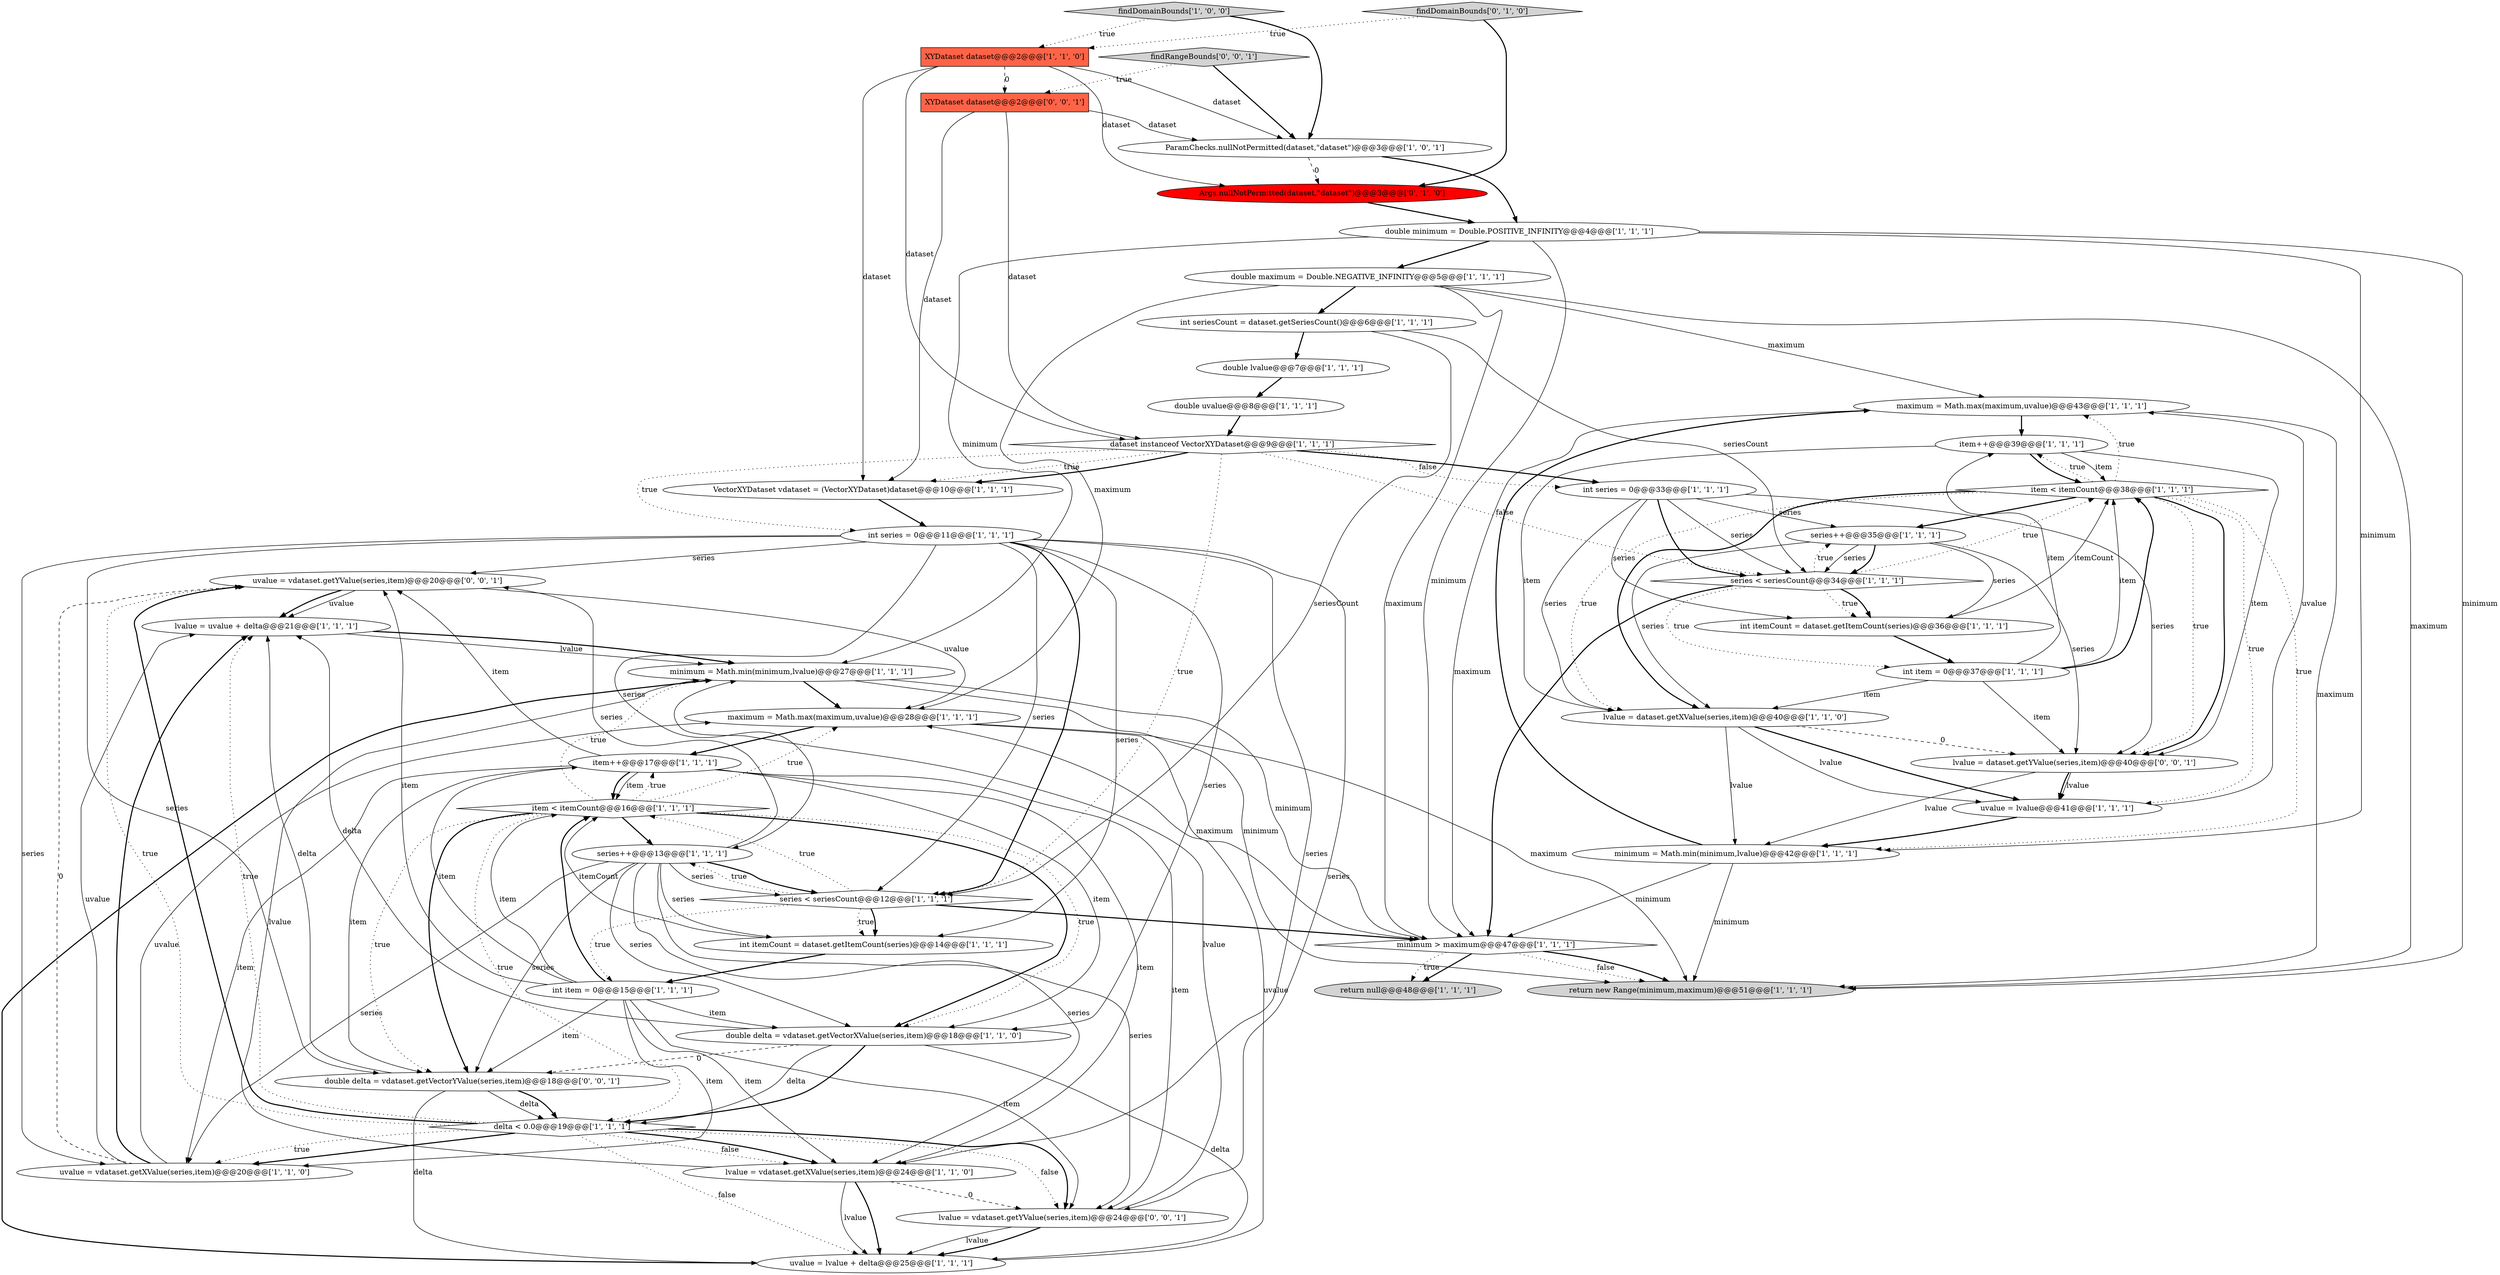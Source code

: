digraph {
7 [style = filled, label = "VectorXYDataset vdataset = (VectorXYDataset)dataset@@@10@@@['1', '1', '1']", fillcolor = white, shape = ellipse image = "AAA0AAABBB1BBB"];
3 [style = filled, label = "int seriesCount = dataset.getSeriesCount()@@@6@@@['1', '1', '1']", fillcolor = white, shape = ellipse image = "AAA0AAABBB1BBB"];
32 [style = filled, label = "series < seriesCount@@@34@@@['1', '1', '1']", fillcolor = white, shape = diamond image = "AAA0AAABBB1BBB"];
38 [style = filled, label = "item++@@@39@@@['1', '1', '1']", fillcolor = white, shape = ellipse image = "AAA0AAABBB1BBB"];
44 [style = filled, label = "lvalue = dataset.getYValue(series,item)@@@40@@@['0', '0', '1']", fillcolor = white, shape = ellipse image = "AAA0AAABBB3BBB"];
22 [style = filled, label = "ParamChecks.nullNotPermitted(dataset,\"dataset\")@@@3@@@['1', '0', '1']", fillcolor = white, shape = ellipse image = "AAA0AAABBB1BBB"];
5 [style = filled, label = "uvalue = lvalue@@@41@@@['1', '1', '1']", fillcolor = white, shape = ellipse image = "AAA0AAABBB1BBB"];
10 [style = filled, label = "item < itemCount@@@38@@@['1', '1', '1']", fillcolor = white, shape = diamond image = "AAA0AAABBB1BBB"];
26 [style = filled, label = "return null@@@48@@@['1', '1', '1']", fillcolor = lightgray, shape = ellipse image = "AAA0AAABBB1BBB"];
17 [style = filled, label = "maximum = Math.max(maximum,uvalue)@@@43@@@['1', '1', '1']", fillcolor = white, shape = ellipse image = "AAA0AAABBB1BBB"];
15 [style = filled, label = "dataset instanceof VectorXYDataset@@@9@@@['1', '1', '1']", fillcolor = white, shape = diamond image = "AAA0AAABBB1BBB"];
12 [style = filled, label = "return new Range(minimum,maximum)@@@51@@@['1', '1', '1']", fillcolor = lightgray, shape = ellipse image = "AAA0AAABBB1BBB"];
34 [style = filled, label = "findDomainBounds['1', '0', '0']", fillcolor = lightgray, shape = diamond image = "AAA0AAABBB1BBB"];
46 [style = filled, label = "uvalue = vdataset.getYValue(series,item)@@@20@@@['0', '0', '1']", fillcolor = white, shape = ellipse image = "AAA0AAABBB3BBB"];
13 [style = filled, label = "minimum = Math.min(minimum,lvalue)@@@27@@@['1', '1', '1']", fillcolor = white, shape = ellipse image = "AAA0AAABBB1BBB"];
35 [style = filled, label = "series++@@@13@@@['1', '1', '1']", fillcolor = white, shape = ellipse image = "AAA0AAABBB1BBB"];
42 [style = filled, label = "lvalue = vdataset.getYValue(series,item)@@@24@@@['0', '0', '1']", fillcolor = white, shape = ellipse image = "AAA0AAABBB3BBB"];
36 [style = filled, label = "lvalue = vdataset.getXValue(series,item)@@@24@@@['1', '1', '0']", fillcolor = white, shape = ellipse image = "AAA0AAABBB1BBB"];
29 [style = filled, label = "lvalue = uvalue + delta@@@21@@@['1', '1', '1']", fillcolor = white, shape = ellipse image = "AAA0AAABBB1BBB"];
39 [style = filled, label = "Args.nullNotPermitted(dataset,\"dataset\")@@@3@@@['0', '1', '0']", fillcolor = red, shape = ellipse image = "AAA1AAABBB2BBB"];
31 [style = filled, label = "int series = 0@@@33@@@['1', '1', '1']", fillcolor = white, shape = ellipse image = "AAA0AAABBB1BBB"];
20 [style = filled, label = "lvalue = dataset.getXValue(series,item)@@@40@@@['1', '1', '0']", fillcolor = white, shape = ellipse image = "AAA0AAABBB1BBB"];
14 [style = filled, label = "double uvalue@@@8@@@['1', '1', '1']", fillcolor = white, shape = ellipse image = "AAA0AAABBB1BBB"];
40 [style = filled, label = "findDomainBounds['0', '1', '0']", fillcolor = lightgray, shape = diamond image = "AAA0AAABBB2BBB"];
18 [style = filled, label = "series < seriesCount@@@12@@@['1', '1', '1']", fillcolor = white, shape = diamond image = "AAA0AAABBB1BBB"];
45 [style = filled, label = "XYDataset dataset@@@2@@@['0', '0', '1']", fillcolor = tomato, shape = box image = "AAA0AAABBB3BBB"];
21 [style = filled, label = "int series = 0@@@11@@@['1', '1', '1']", fillcolor = white, shape = ellipse image = "AAA0AAABBB1BBB"];
1 [style = filled, label = "item++@@@17@@@['1', '1', '1']", fillcolor = white, shape = ellipse image = "AAA0AAABBB1BBB"];
16 [style = filled, label = "uvalue = lvalue + delta@@@25@@@['1', '1', '1']", fillcolor = white, shape = ellipse image = "AAA0AAABBB1BBB"];
27 [style = filled, label = "int itemCount = dataset.getItemCount(series)@@@14@@@['1', '1', '1']", fillcolor = white, shape = ellipse image = "AAA0AAABBB1BBB"];
43 [style = filled, label = "double delta = vdataset.getVectorYValue(series,item)@@@18@@@['0', '0', '1']", fillcolor = white, shape = ellipse image = "AAA0AAABBB3BBB"];
30 [style = filled, label = "int itemCount = dataset.getItemCount(series)@@@36@@@['1', '1', '1']", fillcolor = white, shape = ellipse image = "AAA0AAABBB1BBB"];
37 [style = filled, label = "double lvalue@@@7@@@['1', '1', '1']", fillcolor = white, shape = ellipse image = "AAA0AAABBB1BBB"];
11 [style = filled, label = "maximum = Math.max(maximum,uvalue)@@@28@@@['1', '1', '1']", fillcolor = white, shape = ellipse image = "AAA0AAABBB1BBB"];
2 [style = filled, label = "minimum > maximum@@@47@@@['1', '1', '1']", fillcolor = white, shape = diamond image = "AAA0AAABBB1BBB"];
28 [style = filled, label = "double delta = vdataset.getVectorXValue(series,item)@@@18@@@['1', '1', '0']", fillcolor = white, shape = ellipse image = "AAA0AAABBB1BBB"];
4 [style = filled, label = "uvalue = vdataset.getXValue(series,item)@@@20@@@['1', '1', '0']", fillcolor = white, shape = ellipse image = "AAA0AAABBB1BBB"];
33 [style = filled, label = "series++@@@35@@@['1', '1', '1']", fillcolor = white, shape = ellipse image = "AAA0AAABBB1BBB"];
23 [style = filled, label = "double minimum = Double.POSITIVE_INFINITY@@@4@@@['1', '1', '1']", fillcolor = white, shape = ellipse image = "AAA0AAABBB1BBB"];
25 [style = filled, label = "int item = 0@@@37@@@['1', '1', '1']", fillcolor = white, shape = ellipse image = "AAA0AAABBB1BBB"];
41 [style = filled, label = "findRangeBounds['0', '0', '1']", fillcolor = lightgray, shape = diamond image = "AAA0AAABBB3BBB"];
19 [style = filled, label = "item < itemCount@@@16@@@['1', '1', '1']", fillcolor = white, shape = diamond image = "AAA0AAABBB1BBB"];
0 [style = filled, label = "minimum = Math.min(minimum,lvalue)@@@42@@@['1', '1', '1']", fillcolor = white, shape = ellipse image = "AAA0AAABBB1BBB"];
8 [style = filled, label = "double maximum = Double.NEGATIVE_INFINITY@@@5@@@['1', '1', '1']", fillcolor = white, shape = ellipse image = "AAA0AAABBB1BBB"];
9 [style = filled, label = "XYDataset dataset@@@2@@@['1', '1', '0']", fillcolor = tomato, shape = box image = "AAA0AAABBB1BBB"];
6 [style = filled, label = "int item = 0@@@15@@@['1', '1', '1']", fillcolor = white, shape = ellipse image = "AAA0AAABBB1BBB"];
24 [style = filled, label = "delta < 0.0@@@19@@@['1', '1', '1']", fillcolor = white, shape = diamond image = "AAA0AAABBB1BBB"];
23->0 [style = solid, label="minimum"];
21->36 [style = solid, label="series"];
10->44 [style = dotted, label="true"];
6->46 [style = solid, label="item"];
2->26 [style = bold, label=""];
43->16 [style = solid, label="delta"];
23->2 [style = solid, label="minimum"];
18->35 [style = dotted, label="true"];
8->12 [style = solid, label="maximum"];
1->46 [style = solid, label="item"];
10->38 [style = dotted, label="true"];
43->24 [style = solid, label="delta"];
35->42 [style = solid, label="series"];
24->4 [style = dotted, label="true"];
15->32 [style = dotted, label="false"];
38->10 [style = solid, label="item"];
34->9 [style = dotted, label="true"];
8->11 [style = solid, label="maximum"];
35->43 [style = solid, label="series"];
15->21 [style = dotted, label="true"];
15->7 [style = dotted, label="true"];
6->28 [style = solid, label="item"];
21->18 [style = bold, label=""];
40->9 [style = dotted, label="true"];
25->44 [style = solid, label="item"];
17->38 [style = bold, label=""];
8->17 [style = solid, label="maximum"];
20->44 [style = dashed, label="0"];
35->36 [style = solid, label="series"];
32->25 [style = dotted, label="true"];
5->0 [style = bold, label=""];
11->2 [style = solid, label="maximum"];
10->20 [style = dotted, label="true"];
19->11 [style = dotted, label="true"];
1->28 [style = solid, label="item"];
43->24 [style = bold, label=""];
39->23 [style = bold, label=""];
32->30 [style = dotted, label="true"];
9->22 [style = solid, label="dataset"];
25->10 [style = bold, label=""];
41->22 [style = bold, label=""];
19->28 [style = bold, label=""];
24->16 [style = dotted, label="false"];
31->30 [style = solid, label="series"];
21->42 [style = solid, label="series"];
46->29 [style = solid, label="uvalue"];
45->7 [style = solid, label="dataset"];
24->46 [style = bold, label=""];
31->44 [style = solid, label="series"];
38->20 [style = solid, label="item"];
0->2 [style = solid, label="minimum"];
36->13 [style = solid, label="lvalue"];
0->12 [style = solid, label="minimum"];
20->5 [style = solid, label="lvalue"];
9->7 [style = solid, label="dataset"];
35->18 [style = bold, label=""];
45->15 [style = solid, label="dataset"];
9->15 [style = solid, label="dataset"];
0->17 [style = bold, label=""];
3->18 [style = solid, label="seriesCount"];
21->35 [style = solid, label="series"];
15->18 [style = dotted, label="true"];
6->36 [style = solid, label="item"];
8->2 [style = solid, label="maximum"];
23->13 [style = solid, label="minimum"];
23->8 [style = bold, label=""];
9->45 [style = dashed, label="0"];
28->24 [style = solid, label="delta"];
22->23 [style = bold, label=""];
13->11 [style = bold, label=""];
18->6 [style = dotted, label="true"];
2->12 [style = dotted, label="false"];
42->16 [style = solid, label="lvalue"];
10->44 [style = bold, label=""];
15->31 [style = bold, label=""];
28->43 [style = dashed, label="0"];
35->4 [style = solid, label="series"];
4->29 [style = solid, label="uvalue"];
28->24 [style = bold, label=""];
36->16 [style = bold, label=""];
10->0 [style = dotted, label="true"];
17->2 [style = solid, label="maximum"];
21->27 [style = solid, label="series"];
9->39 [style = solid, label="dataset"];
14->15 [style = bold, label=""];
1->19 [style = bold, label=""];
3->32 [style = solid, label="seriesCount"];
20->0 [style = solid, label="lvalue"];
18->27 [style = dotted, label="true"];
6->43 [style = solid, label="item"];
21->4 [style = solid, label="series"];
43->29 [style = solid, label="delta"];
44->5 [style = solid, label="lvalue"];
19->1 [style = dotted, label="true"];
13->12 [style = solid, label="minimum"];
35->27 [style = solid, label="series"];
16->13 [style = bold, label=""];
1->4 [style = solid, label="item"];
33->20 [style = solid, label="series"];
3->37 [style = bold, label=""];
31->32 [style = bold, label=""];
11->12 [style = solid, label="maximum"];
25->20 [style = solid, label="item"];
8->3 [style = bold, label=""];
18->19 [style = dotted, label="true"];
33->44 [style = solid, label="series"];
42->16 [style = bold, label=""];
4->29 [style = bold, label=""];
5->17 [style = solid, label="uvalue"];
4->46 [style = dashed, label="0"];
21->46 [style = solid, label="series"];
19->24 [style = dotted, label="true"];
21->18 [style = solid, label="series"];
35->28 [style = solid, label="series"];
31->33 [style = solid, label="series"];
32->30 [style = bold, label=""];
1->43 [style = solid, label="item"];
32->33 [style = dotted, label="true"];
46->29 [style = bold, label=""];
10->17 [style = dotted, label="true"];
6->42 [style = solid, label="item"];
21->28 [style = solid, label="series"];
6->19 [style = solid, label="item"];
19->28 [style = dotted, label="true"];
40->39 [style = bold, label=""];
1->19 [style = solid, label="item"];
19->35 [style = bold, label=""];
45->22 [style = solid, label="dataset"];
19->43 [style = dotted, label="true"];
28->16 [style = solid, label="delta"];
23->12 [style = solid, label="minimum"];
24->42 [style = dotted, label="false"];
15->31 [style = dotted, label="false"];
2->26 [style = dotted, label="true"];
33->32 [style = bold, label=""];
10->33 [style = bold, label=""];
24->46 [style = dotted, label="true"];
21->43 [style = solid, label="series"];
46->11 [style = solid, label="uvalue"];
32->10 [style = dotted, label="true"];
4->11 [style = solid, label="uvalue"];
44->5 [style = bold, label=""];
19->43 [style = bold, label=""];
24->42 [style = bold, label=""];
44->0 [style = solid, label="lvalue"];
17->12 [style = solid, label="maximum"];
30->10 [style = solid, label="itemCount"];
10->20 [style = bold, label=""];
31->20 [style = solid, label="series"];
38->44 [style = solid, label="item"];
15->7 [style = bold, label=""];
33->32 [style = solid, label="series"];
11->1 [style = bold, label=""];
25->38 [style = solid, label="item"];
38->10 [style = bold, label=""];
31->32 [style = solid, label="series"];
24->36 [style = dotted, label="false"];
24->29 [style = dotted, label="true"];
27->19 [style = solid, label="itemCount"];
42->13 [style = solid, label="lvalue"];
30->25 [style = bold, label=""];
33->30 [style = solid, label="series"];
28->29 [style = solid, label="delta"];
6->19 [style = bold, label=""];
19->13 [style = dotted, label="true"];
29->13 [style = solid, label="lvalue"];
18->2 [style = bold, label=""];
10->5 [style = dotted, label="true"];
32->2 [style = bold, label=""];
35->18 [style = solid, label="series"];
27->6 [style = bold, label=""];
41->45 [style = dotted, label="true"];
2->12 [style = bold, label=""];
34->22 [style = bold, label=""];
6->1 [style = solid, label="item"];
20->5 [style = bold, label=""];
36->42 [style = dashed, label="0"];
24->36 [style = bold, label=""];
37->14 [style = bold, label=""];
24->4 [style = bold, label=""];
18->27 [style = bold, label=""];
13->2 [style = solid, label="minimum"];
6->4 [style = solid, label="item"];
1->36 [style = solid, label="item"];
22->39 [style = dashed, label="0"];
7->21 [style = bold, label=""];
35->46 [style = solid, label="series"];
25->10 [style = solid, label="item"];
36->16 [style = solid, label="lvalue"];
1->42 [style = solid, label="item"];
16->11 [style = solid, label="uvalue"];
29->13 [style = bold, label=""];
}
